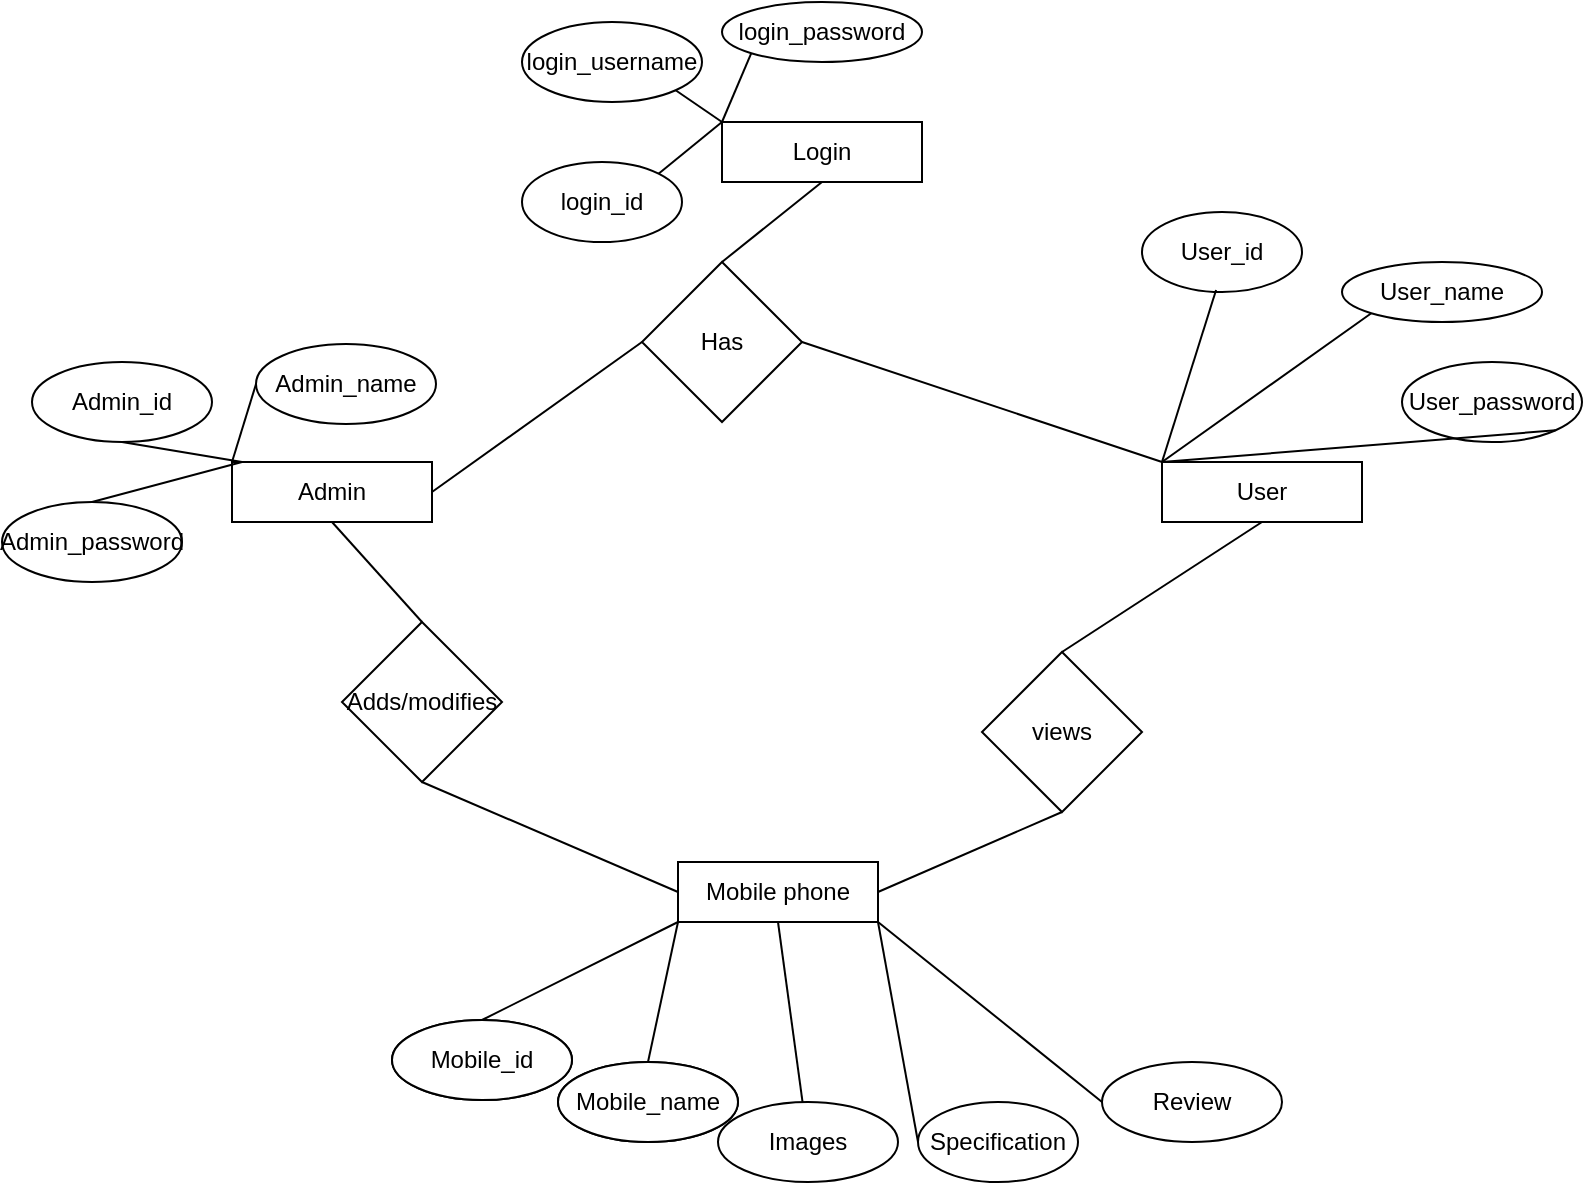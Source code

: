 <mxfile version="17.0.0" type="device"><diagram name="Page-1" id="edf60f1a-56cd-e834-aa8a-f176f3a09ee4"><mxGraphModel dx="868" dy="393" grid="1" gridSize="10" guides="1" tooltips="1" connect="1" arrows="1" fold="1" page="1" pageScale="1" pageWidth="1100" pageHeight="850" background="none" math="0" shadow="0"><root><mxCell id="0"/><mxCell id="1" parent="0"/><mxCell id="6vsOLirLHakXa4QnVcCC-3" value="Login" style="rounded=0;whiteSpace=wrap;html=1;" parent="1" vertex="1"><mxGeometry x="400" y="80" width="100" height="30" as="geometry"/></mxCell><mxCell id="6vsOLirLHakXa4QnVcCC-4" value="login_username" style="ellipse;whiteSpace=wrap;html=1;" parent="1" vertex="1"><mxGeometry x="300" y="30" width="90" height="40" as="geometry"/></mxCell><mxCell id="6vsOLirLHakXa4QnVcCC-5" value="login_id" style="ellipse;whiteSpace=wrap;html=1;" parent="1" vertex="1"><mxGeometry x="300" y="100" width="80" height="40" as="geometry"/></mxCell><mxCell id="6vsOLirLHakXa4QnVcCC-6" value="login_password" style="ellipse;whiteSpace=wrap;html=1;" parent="1" vertex="1"><mxGeometry x="400" y="20" width="100" height="30" as="geometry"/></mxCell><mxCell id="6vsOLirLHakXa4QnVcCC-7" value="Admin" style="rounded=0;whiteSpace=wrap;html=1;" parent="1" vertex="1"><mxGeometry x="155" y="250" width="100" height="30" as="geometry"/></mxCell><mxCell id="6vsOLirLHakXa4QnVcCC-8" value="Admin_id" style="ellipse;whiteSpace=wrap;html=1;" parent="1" vertex="1"><mxGeometry x="55" y="200" width="90" height="40" as="geometry"/></mxCell><mxCell id="6vsOLirLHakXa4QnVcCC-9" value="Admin_password" style="ellipse;whiteSpace=wrap;html=1;" parent="1" vertex="1"><mxGeometry x="40" y="270" width="90" height="40" as="geometry"/></mxCell><mxCell id="6vsOLirLHakXa4QnVcCC-10" value="Admin_name" style="ellipse;whiteSpace=wrap;html=1;" parent="1" vertex="1"><mxGeometry x="167" y="191" width="90" height="40" as="geometry"/></mxCell><mxCell id="6vsOLirLHakXa4QnVcCC-16" value="" style="endArrow=none;html=1;rounded=0;exitX=1;exitY=1;exitDx=0;exitDy=0;entryX=0;entryY=0;entryDx=0;entryDy=0;" parent="1" source="6vsOLirLHakXa4QnVcCC-4" target="6vsOLirLHakXa4QnVcCC-3" edge="1"><mxGeometry width="50" height="50" relative="1" as="geometry"><mxPoint x="655" y="230" as="sourcePoint"/><mxPoint x="705" y="180" as="targetPoint"/></mxGeometry></mxCell><mxCell id="6vsOLirLHakXa4QnVcCC-24" value="" style="endArrow=none;html=1;rounded=0;exitX=0;exitY=1;exitDx=0;exitDy=0;entryX=0;entryY=0;entryDx=0;entryDy=0;" parent="1" source="6vsOLirLHakXa4QnVcCC-6" target="6vsOLirLHakXa4QnVcCC-3" edge="1"><mxGeometry width="50" height="50" relative="1" as="geometry"><mxPoint x="386.82" y="74.142" as="sourcePoint"/><mxPoint x="410" y="90" as="targetPoint"/></mxGeometry></mxCell><mxCell id="6vsOLirLHakXa4QnVcCC-25" value="" style="endArrow=none;html=1;rounded=0;entryX=1;entryY=0;entryDx=0;entryDy=0;exitX=0;exitY=0;exitDx=0;exitDy=0;" parent="1" source="6vsOLirLHakXa4QnVcCC-3" target="6vsOLirLHakXa4QnVcCC-5" edge="1"><mxGeometry width="50" height="50" relative="1" as="geometry"><mxPoint x="397" y="80" as="sourcePoint"/><mxPoint x="420" y="100" as="targetPoint"/></mxGeometry></mxCell><mxCell id="6vsOLirLHakXa4QnVcCC-26" value="" style="endArrow=none;html=1;rounded=0;exitX=0;exitY=0;exitDx=0;exitDy=0;entryX=0;entryY=0.5;entryDx=0;entryDy=0;" parent="1" source="6vsOLirLHakXa4QnVcCC-7" target="6vsOLirLHakXa4QnVcCC-10" edge="1"><mxGeometry width="50" height="50" relative="1" as="geometry"><mxPoint x="151.82" y="94.142" as="sourcePoint"/><mxPoint x="175" y="110" as="targetPoint"/><Array as="points"/></mxGeometry></mxCell><mxCell id="6vsOLirLHakXa4QnVcCC-27" value="" style="endArrow=none;html=1;rounded=0;" parent="1" edge="1"><mxGeometry width="50" height="50" relative="1" as="geometry"><mxPoint x="100" y="240" as="sourcePoint"/><mxPoint x="160" y="250" as="targetPoint"/></mxGeometry></mxCell><mxCell id="6vsOLirLHakXa4QnVcCC-28" value="" style="endArrow=none;html=1;rounded=0;exitX=0.5;exitY=0;exitDx=0;exitDy=0;" parent="1" source="6vsOLirLHakXa4QnVcCC-9" edge="1"><mxGeometry width="50" height="50" relative="1" as="geometry"><mxPoint x="171.82" y="114.142" as="sourcePoint"/><mxPoint x="160" y="250" as="targetPoint"/></mxGeometry></mxCell><mxCell id="6vsOLirLHakXa4QnVcCC-43" value="User" style="rounded=0;whiteSpace=wrap;html=1;" parent="1" vertex="1"><mxGeometry x="620" y="250" width="100" height="30" as="geometry"/></mxCell><mxCell id="6vsOLirLHakXa4QnVcCC-44" value="User_password" style="ellipse;whiteSpace=wrap;html=1;" parent="1" vertex="1"><mxGeometry x="740" y="200" width="90" height="40" as="geometry"/></mxCell><mxCell id="6vsOLirLHakXa4QnVcCC-45" value="User_id" style="ellipse;whiteSpace=wrap;html=1;" parent="1" vertex="1"><mxGeometry x="610" y="125" width="80" height="40" as="geometry"/></mxCell><mxCell id="6vsOLirLHakXa4QnVcCC-46" value="User_name" style="ellipse;whiteSpace=wrap;html=1;" parent="1" vertex="1"><mxGeometry x="710" y="150" width="100" height="30" as="geometry"/></mxCell><mxCell id="6vsOLirLHakXa4QnVcCC-47" value="" style="endArrow=none;html=1;rounded=0;exitX=1;exitY=1;exitDx=0;exitDy=0;entryX=0;entryY=0;entryDx=0;entryDy=0;" parent="1" source="6vsOLirLHakXa4QnVcCC-44" target="6vsOLirLHakXa4QnVcCC-43" edge="1"><mxGeometry width="50" height="50" relative="1" as="geometry"><mxPoint x="875" y="400" as="sourcePoint"/><mxPoint x="925" y="350" as="targetPoint"/></mxGeometry></mxCell><mxCell id="6vsOLirLHakXa4QnVcCC-48" value="" style="endArrow=none;html=1;rounded=0;exitX=0;exitY=1;exitDx=0;exitDy=0;entryX=0;entryY=0;entryDx=0;entryDy=0;" parent="1" source="6vsOLirLHakXa4QnVcCC-46" target="6vsOLirLHakXa4QnVcCC-43" edge="1"><mxGeometry width="50" height="50" relative="1" as="geometry"><mxPoint x="606.82" y="244.142" as="sourcePoint"/><mxPoint x="630" y="260" as="targetPoint"/></mxGeometry></mxCell><mxCell id="6vsOLirLHakXa4QnVcCC-49" value="" style="endArrow=none;html=1;rounded=0;entryX=0.463;entryY=0.975;entryDx=0;entryDy=0;exitX=0;exitY=0;exitDx=0;exitDy=0;entryPerimeter=0;" parent="1" source="6vsOLirLHakXa4QnVcCC-43" target="6vsOLirLHakXa4QnVcCC-45" edge="1"><mxGeometry width="50" height="50" relative="1" as="geometry"><mxPoint x="617" y="250" as="sourcePoint"/><mxPoint x="640" y="270" as="targetPoint"/></mxGeometry></mxCell><mxCell id="6vsOLirLHakXa4QnVcCC-50" value="Has" style="rhombus;whiteSpace=wrap;html=1;" parent="1" vertex="1"><mxGeometry x="360" y="150" width="80" height="80" as="geometry"/></mxCell><mxCell id="6vsOLirLHakXa4QnVcCC-51" value="" style="endArrow=none;html=1;rounded=0;exitX=1;exitY=0.5;exitDx=0;exitDy=0;" parent="1" source="6vsOLirLHakXa4QnVcCC-50" edge="1"><mxGeometry width="50" height="50" relative="1" as="geometry"><mxPoint x="480" y="191" as="sourcePoint"/><mxPoint x="620" y="250" as="targetPoint"/></mxGeometry></mxCell><mxCell id="6vsOLirLHakXa4QnVcCC-52" value="" style="endArrow=none;html=1;rounded=0;exitX=1;exitY=0.5;exitDx=0;exitDy=0;entryX=0;entryY=0.5;entryDx=0;entryDy=0;" parent="1" source="6vsOLirLHakXa4QnVcCC-7" target="6vsOLirLHakXa4QnVcCC-50" edge="1"><mxGeometry width="50" height="50" relative="1" as="geometry"><mxPoint x="400" y="230" as="sourcePoint"/><mxPoint x="450" y="180" as="targetPoint"/></mxGeometry></mxCell><mxCell id="6vsOLirLHakXa4QnVcCC-53" value="" style="endArrow=none;html=1;rounded=0;entryX=0.5;entryY=1;entryDx=0;entryDy=0;exitX=0.5;exitY=0;exitDx=0;exitDy=0;" parent="1" source="6vsOLirLHakXa4QnVcCC-50" target="6vsOLirLHakXa4QnVcCC-3" edge="1"><mxGeometry width="50" height="50" relative="1" as="geometry"><mxPoint x="400" y="230" as="sourcePoint"/><mxPoint x="450" y="180" as="targetPoint"/></mxGeometry></mxCell><mxCell id="6vsOLirLHakXa4QnVcCC-62" value="Mobile phone" style="rounded=0;whiteSpace=wrap;html=1;" parent="1" vertex="1"><mxGeometry x="378" y="450" width="100" height="30" as="geometry"/></mxCell><mxCell id="6vsOLirLHakXa4QnVcCC-63" value="Mobile_name" style="ellipse;whiteSpace=wrap;html=1;" parent="1" vertex="1"><mxGeometry x="318" y="550" width="90" height="40" as="geometry"/></mxCell><mxCell id="6vsOLirLHakXa4QnVcCC-64" value="Mobile_id" style="ellipse;whiteSpace=wrap;html=1;" parent="1" vertex="1"><mxGeometry x="235" y="529" width="90" height="40" as="geometry"/></mxCell><mxCell id="6vsOLirLHakXa4QnVcCC-65" value="Images" style="ellipse;whiteSpace=wrap;html=1;" parent="1" vertex="1"><mxGeometry x="398" y="570" width="90" height="40" as="geometry"/></mxCell><mxCell id="6vsOLirLHakXa4QnVcCC-66" value="" style="endArrow=none;html=1;rounded=0;exitX=0.5;exitY=1;exitDx=0;exitDy=0;" parent="1" source="6vsOLirLHakXa4QnVcCC-62" target="6vsOLirLHakXa4QnVcCC-65" edge="1"><mxGeometry width="50" height="50" relative="1" as="geometry"><mxPoint x="409.82" y="313.142" as="sourcePoint"/><mxPoint x="433" y="329" as="targetPoint"/><Array as="points"/></mxGeometry></mxCell><mxCell id="6vsOLirLHakXa4QnVcCC-67" value="" style="endArrow=none;html=1;rounded=0;exitX=0.5;exitY=0;exitDx=0;exitDy=0;entryX=0;entryY=1;entryDx=0;entryDy=0;" parent="1" source="6vsOLirLHakXa4QnVcCC-63" target="6vsOLirLHakXa4QnVcCC-62" edge="1"><mxGeometry width="50" height="50" relative="1" as="geometry"><mxPoint x="353" y="469" as="sourcePoint"/><mxPoint x="418" y="500" as="targetPoint"/></mxGeometry></mxCell><mxCell id="6vsOLirLHakXa4QnVcCC-68" value="" style="endArrow=none;html=1;rounded=0;exitX=0.5;exitY=0;exitDx=0;exitDy=0;entryX=0;entryY=1;entryDx=0;entryDy=0;" parent="1" source="6vsOLirLHakXa4QnVcCC-64" target="6vsOLirLHakXa4QnVcCC-62" edge="1"><mxGeometry width="50" height="50" relative="1" as="geometry"><mxPoint x="429.82" y="333.142" as="sourcePoint"/><mxPoint x="418" y="469" as="targetPoint"/></mxGeometry></mxCell><mxCell id="6vsOLirLHakXa4QnVcCC-69" value="Specification" style="ellipse;whiteSpace=wrap;html=1;" parent="1" vertex="1"><mxGeometry x="498" y="570" width="80" height="40" as="geometry"/></mxCell><mxCell id="6vsOLirLHakXa4QnVcCC-70" value="" style="endArrow=none;html=1;rounded=0;exitX=1;exitY=1;exitDx=0;exitDy=0;entryX=0;entryY=0.5;entryDx=0;entryDy=0;" parent="1" source="6vsOLirLHakXa4QnVcCC-62" target="6vsOLirLHakXa4QnVcCC-69" edge="1"><mxGeometry width="50" height="50" relative="1" as="geometry"><mxPoint x="428" y="449" as="sourcePoint"/><mxPoint x="483" y="298" as="targetPoint"/><Array as="points"/></mxGeometry></mxCell><mxCell id="6vsOLirLHakXa4QnVcCC-75" value="Review" style="ellipse;whiteSpace=wrap;html=1;" parent="1" vertex="1"><mxGeometry x="590" y="550" width="90" height="40" as="geometry"/></mxCell><mxCell id="6vsOLirLHakXa4QnVcCC-76" value="" style="endArrow=none;html=1;rounded=0;exitX=1;exitY=1;exitDx=0;exitDy=0;entryX=0;entryY=0.5;entryDx=0;entryDy=0;" parent="1" source="6vsOLirLHakXa4QnVcCC-62" target="6vsOLirLHakXa4QnVcCC-75" edge="1"><mxGeometry width="50" height="50" relative="1" as="geometry"><mxPoint x="518" y="470" as="sourcePoint"/><mxPoint x="573" y="288" as="targetPoint"/><Array as="points"/></mxGeometry></mxCell><mxCell id="6vsOLirLHakXa4QnVcCC-77" value="Adds/modifies" style="rhombus;whiteSpace=wrap;html=1;" parent="1" vertex="1"><mxGeometry x="210" y="330" width="80" height="80" as="geometry"/></mxCell><mxCell id="6vsOLirLHakXa4QnVcCC-78" value="" style="endArrow=none;html=1;rounded=0;exitX=0.5;exitY=0;exitDx=0;exitDy=0;entryX=0.5;entryY=1;entryDx=0;entryDy=0;" parent="1" source="6vsOLirLHakXa4QnVcCC-77" target="6vsOLirLHakXa4QnVcCC-7" edge="1"><mxGeometry width="50" height="50" relative="1" as="geometry"><mxPoint x="400" y="370" as="sourcePoint"/><mxPoint x="450" y="320" as="targetPoint"/></mxGeometry></mxCell><mxCell id="6vsOLirLHakXa4QnVcCC-80" value="" style="endArrow=none;html=1;rounded=0;exitX=0.5;exitY=1;exitDx=0;exitDy=0;entryX=0;entryY=0.5;entryDx=0;entryDy=0;" parent="1" source="6vsOLirLHakXa4QnVcCC-77" target="6vsOLirLHakXa4QnVcCC-62" edge="1"><mxGeometry width="50" height="50" relative="1" as="geometry"><mxPoint x="398" y="500" as="sourcePoint"/><mxPoint x="453" y="349" as="targetPoint"/><Array as="points"/></mxGeometry></mxCell><mxCell id="6vsOLirLHakXa4QnVcCC-81" value="views" style="rhombus;whiteSpace=wrap;html=1;" parent="1" vertex="1"><mxGeometry x="530" y="345" width="80" height="80" as="geometry"/></mxCell><mxCell id="6vsOLirLHakXa4QnVcCC-82" value="" style="endArrow=none;html=1;rounded=0;exitX=1;exitY=0.5;exitDx=0;exitDy=0;entryX=0.5;entryY=1;entryDx=0;entryDy=0;" parent="1" source="6vsOLirLHakXa4QnVcCC-62" target="6vsOLirLHakXa4QnVcCC-81" edge="1"><mxGeometry width="50" height="50" relative="1" as="geometry"><mxPoint x="378" y="380" as="sourcePoint"/><mxPoint x="568.0" y="460" as="targetPoint"/></mxGeometry></mxCell><mxCell id="6vsOLirLHakXa4QnVcCC-85" value="" style="endArrow=none;html=1;rounded=0;entryX=0.5;entryY=1;entryDx=0;entryDy=0;exitX=0.5;exitY=0;exitDx=0;exitDy=0;" parent="1" source="6vsOLirLHakXa4QnVcCC-81" target="6vsOLirLHakXa4QnVcCC-43" edge="1"><mxGeometry width="50" height="50" relative="1" as="geometry"><mxPoint x="400" y="310" as="sourcePoint"/><mxPoint x="450" y="260" as="targetPoint"/></mxGeometry></mxCell><mxCell id="eRlJAAkNsJ42QqFmPcCQ-11" value="Mobile phone" style="rounded=0;whiteSpace=wrap;html=1;" parent="1" vertex="1"><mxGeometry x="378" y="450" width="100" height="30" as="geometry"/></mxCell><mxCell id="eRlJAAkNsJ42QqFmPcCQ-12" value="Mobile_id" style="ellipse;whiteSpace=wrap;html=1;" parent="1" vertex="1"><mxGeometry x="235" y="529" width="90" height="40" as="geometry"/></mxCell><mxCell id="eRlJAAkNsJ42QqFmPcCQ-13" value="Mobile_name" style="ellipse;whiteSpace=wrap;html=1;" parent="1" vertex="1"><mxGeometry x="318" y="550" width="90" height="40" as="geometry"/></mxCell></root></mxGraphModel></diagram></mxfile>